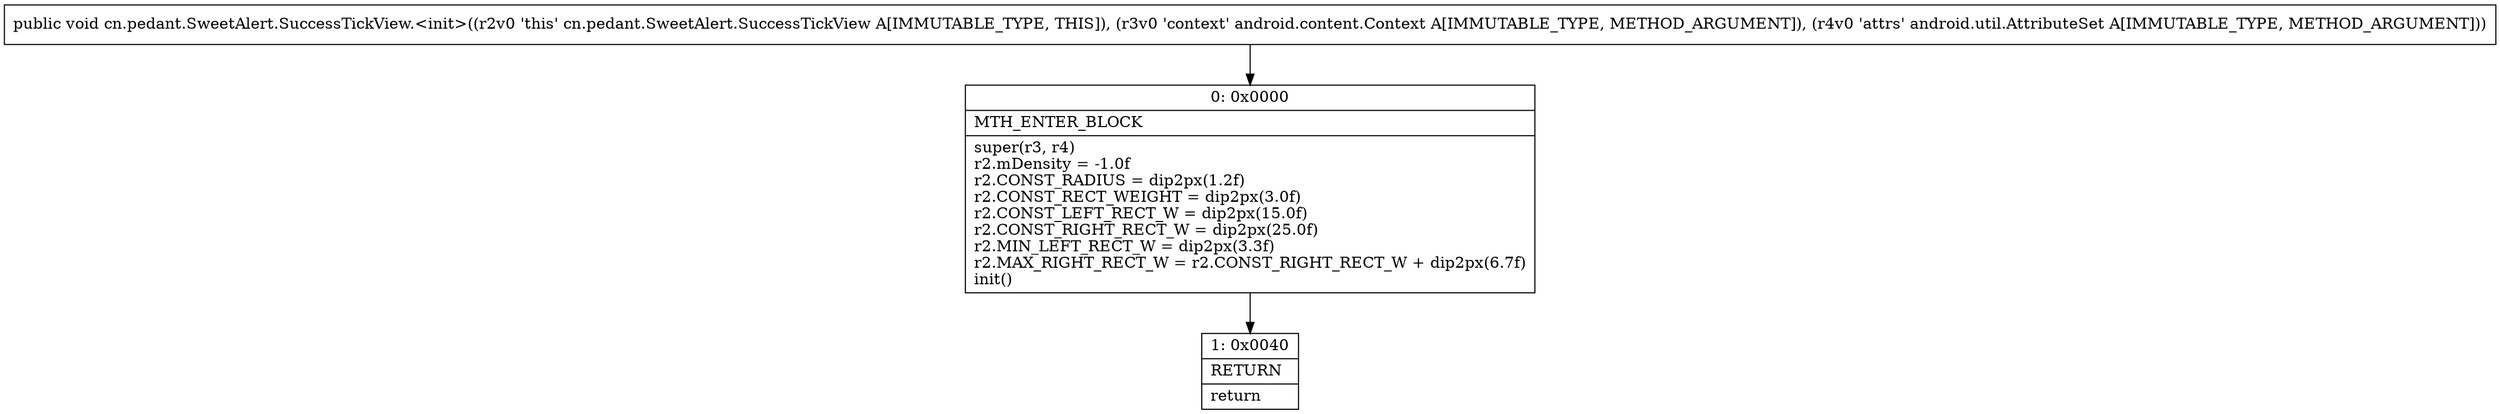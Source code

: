 digraph "CFG forcn.pedant.SweetAlert.SuccessTickView.\<init\>(Landroid\/content\/Context;Landroid\/util\/AttributeSet;)V" {
Node_0 [shape=record,label="{0\:\ 0x0000|MTH_ENTER_BLOCK\l|super(r3, r4)\lr2.mDensity = \-1.0f\lr2.CONST_RADIUS = dip2px(1.2f)\lr2.CONST_RECT_WEIGHT = dip2px(3.0f)\lr2.CONST_LEFT_RECT_W = dip2px(15.0f)\lr2.CONST_RIGHT_RECT_W = dip2px(25.0f)\lr2.MIN_LEFT_RECT_W = dip2px(3.3f)\lr2.MAX_RIGHT_RECT_W = r2.CONST_RIGHT_RECT_W + dip2px(6.7f)\linit()\l}"];
Node_1 [shape=record,label="{1\:\ 0x0040|RETURN\l|return\l}"];
MethodNode[shape=record,label="{public void cn.pedant.SweetAlert.SuccessTickView.\<init\>((r2v0 'this' cn.pedant.SweetAlert.SuccessTickView A[IMMUTABLE_TYPE, THIS]), (r3v0 'context' android.content.Context A[IMMUTABLE_TYPE, METHOD_ARGUMENT]), (r4v0 'attrs' android.util.AttributeSet A[IMMUTABLE_TYPE, METHOD_ARGUMENT])) }"];
MethodNode -> Node_0;
Node_0 -> Node_1;
}

